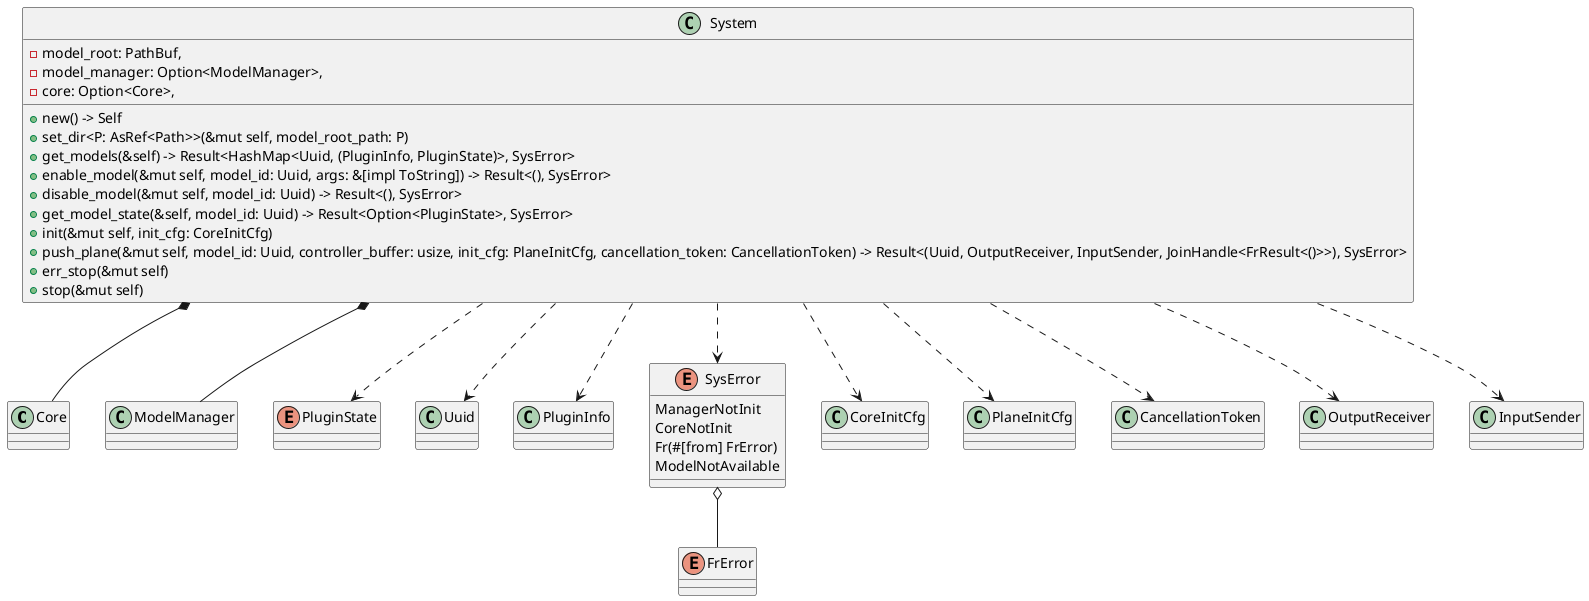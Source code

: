 @startuml system

class Core {}
class ModelManager {}

class System {
    -model_root: PathBuf,
    -model_manager: Option<ModelManager>,
    -core: Option<Core>,
}

System *-- Core
System *-- ModelManager

class System {
    +new() -> Self
    +set_dir<P: AsRef<Path>>(&mut self, model_root_path: P)
    +get_models(&self) -> Result<HashMap<Uuid, (PluginInfo, PluginState)>, SysError>
    +enable_model(&mut self, model_id: Uuid, args: &[impl ToString]) -> Result<(), SysError>
    +disable_model(&mut self, model_id: Uuid) -> Result<(), SysError>
    +get_model_state(&self, model_id: Uuid) -> Result<Option<PluginState>, SysError>
    +init(&mut self, init_cfg: CoreInitCfg)
    +push_plane(&mut self, model_id: Uuid, controller_buffer: usize, init_cfg: PlaneInitCfg, cancellation_token: CancellationToken) -> Result<(Uuid, OutputReceiver, InputSender, JoinHandle<FrResult<()>>), SysError>
    +err_stop(&mut self)
    +stop(&mut self)
}

enum PluginState

System ..> Uuid
System ..> PluginInfo
System ..> PluginState
System ..> SysError
System ..> CoreInitCfg
System ..> PlaneInitCfg
System ..> CancellationToken
System ..> OutputReceiver
System ..> InputSender

enum SysError {
    {field}ManagerNotInit
    {field}CoreNotInit
    {field}Fr(#[from] FrError)
    {field}ModelNotAvailable
}

enum FrError {}

SysError o-- FrError

@enduml